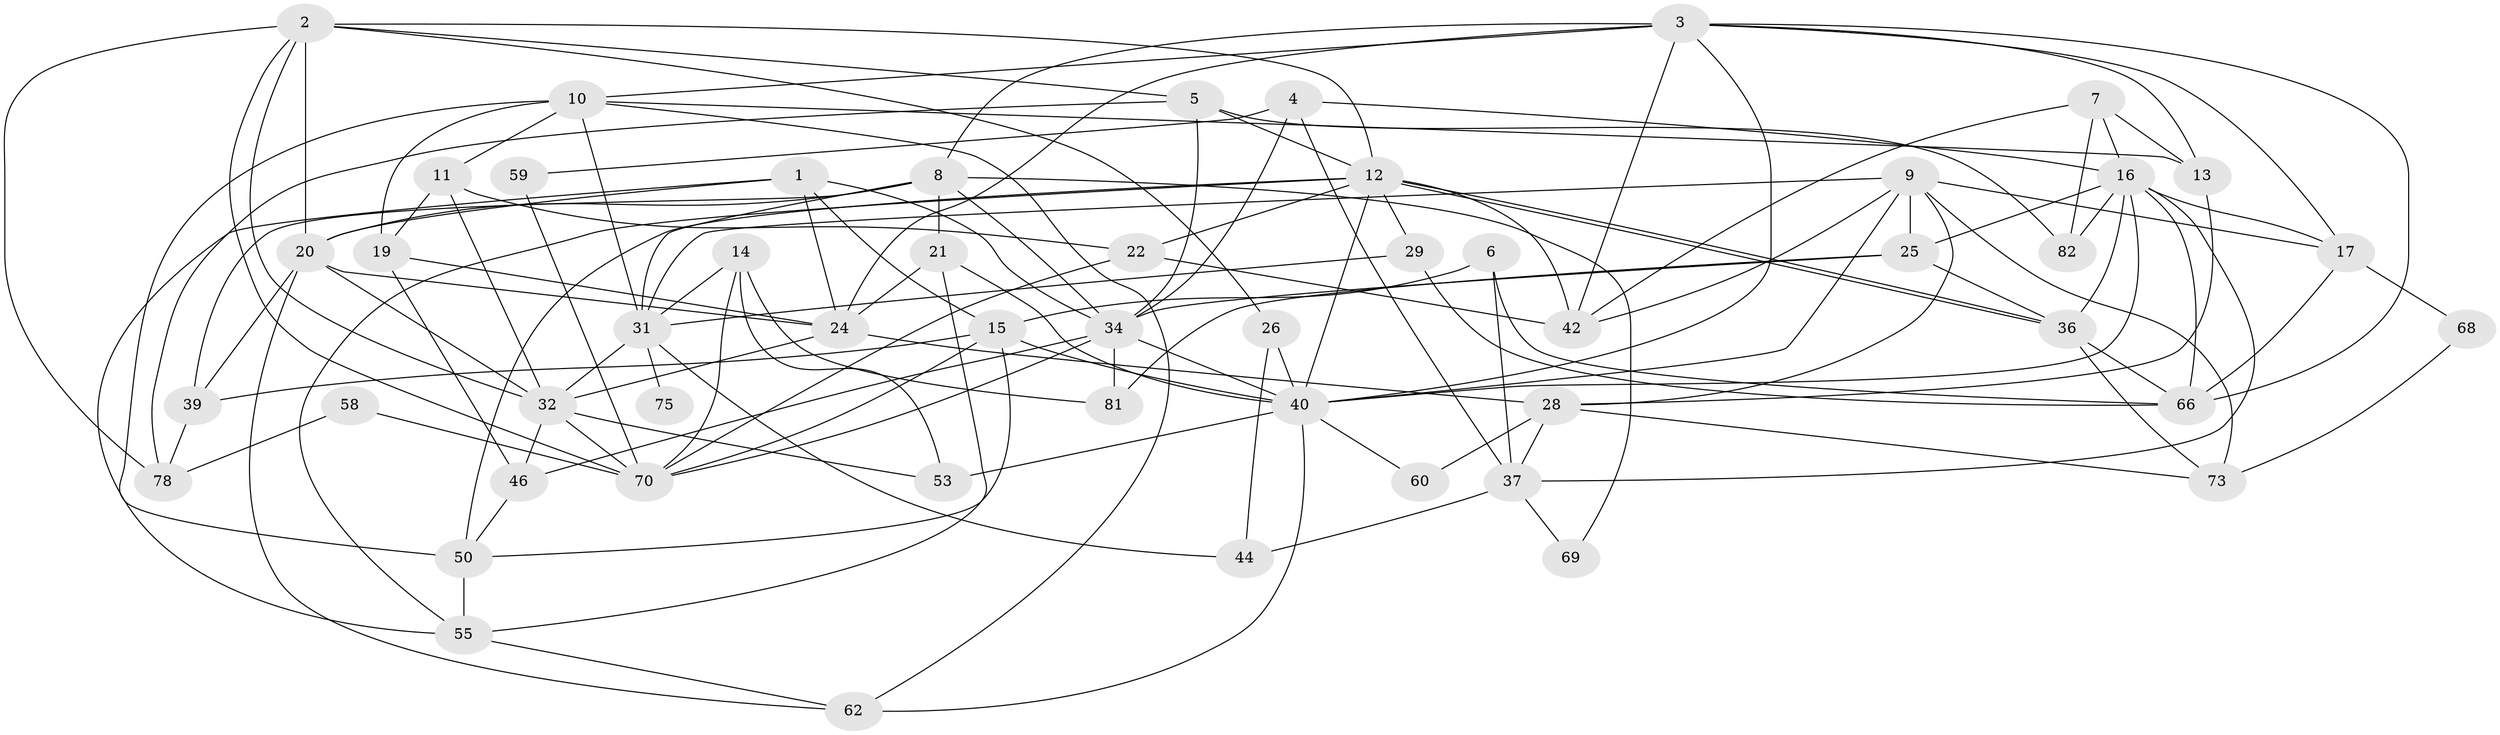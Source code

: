 // original degree distribution, {2: 0.12195121951219512, 3: 0.2682926829268293, 6: 0.12195121951219512, 4: 0.3048780487804878, 5: 0.14634146341463414, 7: 0.024390243902439025, 8: 0.012195121951219513}
// Generated by graph-tools (version 1.1) at 2025/41/03/06/25 10:41:55]
// undirected, 52 vertices, 131 edges
graph export_dot {
graph [start="1"]
  node [color=gray90,style=filled];
  1 [super="+76"];
  2 [super="+71"];
  3 [super="+33"];
  4 [super="+52"];
  5 [super="+51"];
  6;
  7 [super="+45"];
  8 [super="+67"];
  9 [super="+38"];
  10 [super="+18"];
  11 [super="+35"];
  12 [super="+27"];
  13;
  14;
  15 [super="+30"];
  16 [super="+41"];
  17 [super="+23"];
  19;
  20 [super="+47"];
  21;
  22;
  24 [super="+48"];
  25 [super="+63"];
  26;
  28 [super="+77"];
  29;
  31 [super="+43"];
  32 [super="+64"];
  34 [super="+54"];
  36 [super="+65"];
  37 [super="+72"];
  39 [super="+61"];
  40 [super="+56"];
  42 [super="+49"];
  44;
  46 [super="+79"];
  50;
  53 [super="+74"];
  55 [super="+57"];
  58;
  59;
  60;
  62;
  66;
  68;
  69;
  70 [super="+80"];
  73;
  75;
  78;
  81;
  82;
  1 -- 34;
  1 -- 20;
  1 -- 55;
  1 -- 15;
  1 -- 24;
  2 -- 20;
  2 -- 12;
  2 -- 32;
  2 -- 5;
  2 -- 70;
  2 -- 26;
  2 -- 78;
  3 -- 13;
  3 -- 40;
  3 -- 17;
  3 -- 10;
  3 -- 24;
  3 -- 8;
  3 -- 66;
  3 -- 42;
  4 -- 34;
  4 -- 59;
  4 -- 37;
  4 -- 16;
  5 -- 12;
  5 -- 34;
  5 -- 82;
  5 -- 78;
  6 -- 66;
  6 -- 15;
  6 -- 37;
  7 -- 13;
  7 -- 42;
  7 -- 16;
  7 -- 82;
  8 -- 31;
  8 -- 34;
  8 -- 21;
  8 -- 69;
  8 -- 39;
  8 -- 20;
  9 -- 31;
  9 -- 73;
  9 -- 17;
  9 -- 40;
  9 -- 42;
  9 -- 28;
  9 -- 25;
  10 -- 13;
  10 -- 19;
  10 -- 31;
  10 -- 50;
  10 -- 62;
  10 -- 11;
  11 -- 19;
  11 -- 32;
  11 -- 22;
  12 -- 22;
  12 -- 36;
  12 -- 36;
  12 -- 50;
  12 -- 42;
  12 -- 29;
  12 -- 40;
  12 -- 55;
  13 -- 28;
  14 -- 70;
  14 -- 81;
  14 -- 53;
  14 -- 31;
  15 -- 50;
  15 -- 70;
  15 -- 40;
  15 -- 39;
  16 -- 66;
  16 -- 36;
  16 -- 37;
  16 -- 17;
  16 -- 82;
  16 -- 40;
  16 -- 25;
  17 -- 66;
  17 -- 68;
  19 -- 24;
  19 -- 46;
  20 -- 62;
  20 -- 32;
  20 -- 39;
  20 -- 24;
  21 -- 40;
  21 -- 24;
  21 -- 55;
  22 -- 70;
  22 -- 42;
  24 -- 28;
  24 -- 32;
  25 -- 81;
  25 -- 34;
  25 -- 36;
  26 -- 44;
  26 -- 40;
  28 -- 37;
  28 -- 60;
  28 -- 73;
  29 -- 66;
  29 -- 31;
  31 -- 44;
  31 -- 75 [weight=2];
  31 -- 32;
  32 -- 46;
  32 -- 53;
  32 -- 70;
  34 -- 40;
  34 -- 81;
  34 -- 70;
  34 -- 46;
  36 -- 73;
  36 -- 66;
  37 -- 44;
  37 -- 69;
  39 -- 78;
  40 -- 62;
  40 -- 60;
  40 -- 53;
  46 -- 50;
  50 -- 55;
  55 -- 62;
  58 -- 78;
  58 -- 70;
  59 -- 70;
  68 -- 73;
}
